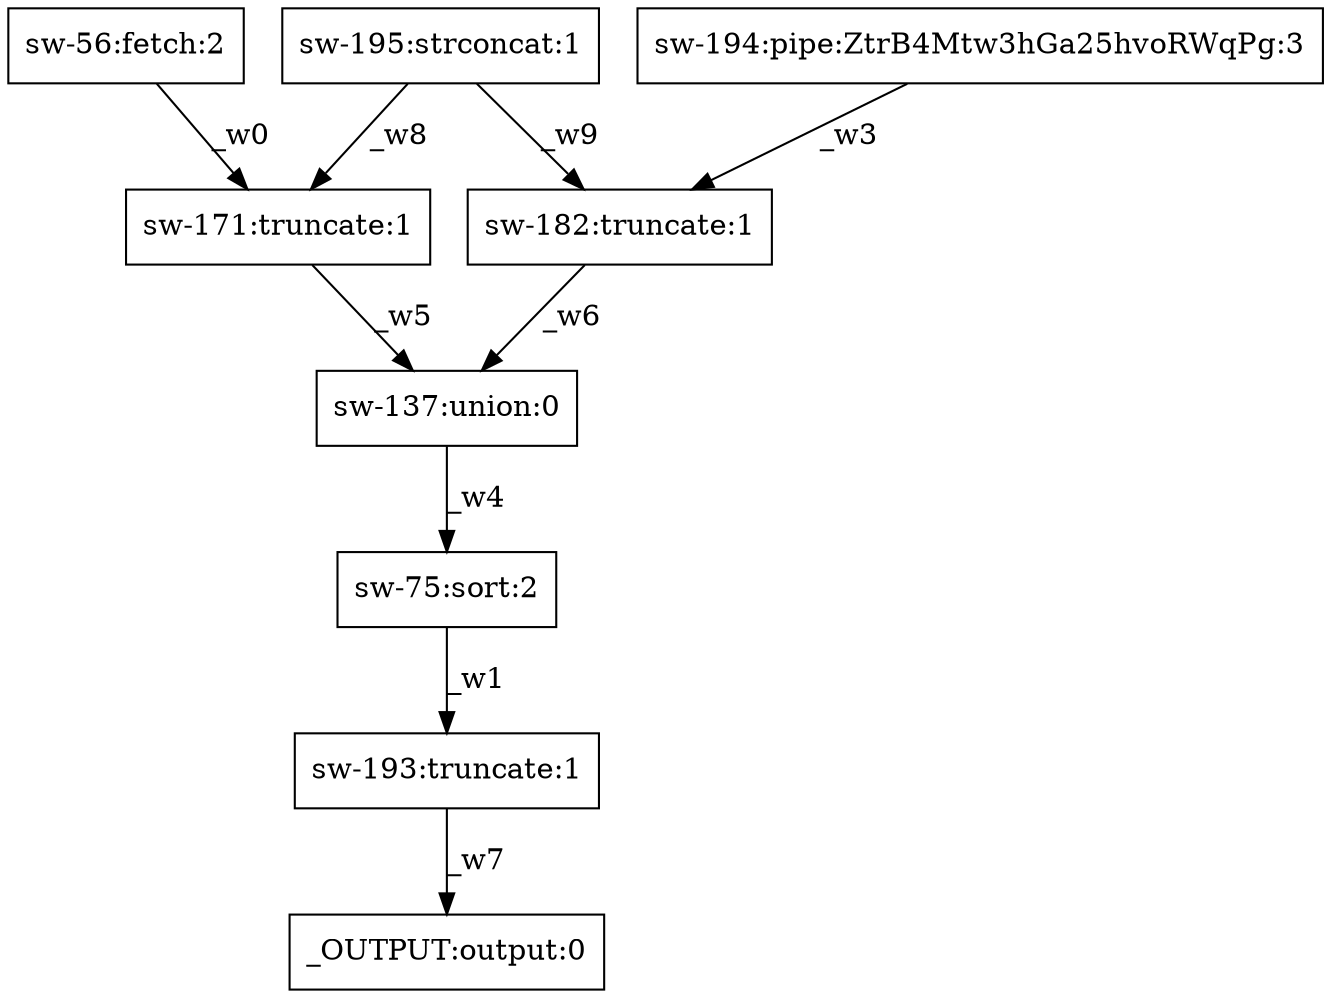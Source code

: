 digraph test1 { node [shape=box] "sw-195" [label="sw-195:strconcat:1"];"sw-137" [label="sw-137:union:0"];"sw-171" [label="sw-171:truncate:1"];"_OUTPUT" [label="_OUTPUT:output:0"];"sw-193" [label="sw-193:truncate:1"];"sw-75" [label="sw-75:sort:2"];"sw-182" [label="sw-182:truncate:1"];"sw-56" [label="sw-56:fetch:2"];"sw-194" [label="sw-194:pipe:ZtrB4Mtw3hGa25hvoRWqPg:3"];"sw-56" -> "sw-171" [label="_w0"];"sw-75" -> "sw-193" [label="_w1"];"sw-194" -> "sw-182" [label="_w3"];"sw-137" -> "sw-75" [label="_w4"];"sw-171" -> "sw-137" [label="_w5"];"sw-182" -> "sw-137" [label="_w6"];"sw-193" -> "_OUTPUT" [label="_w7"];"sw-195" -> "sw-171" [label="_w8"];"sw-195" -> "sw-182" [label="_w9"];}